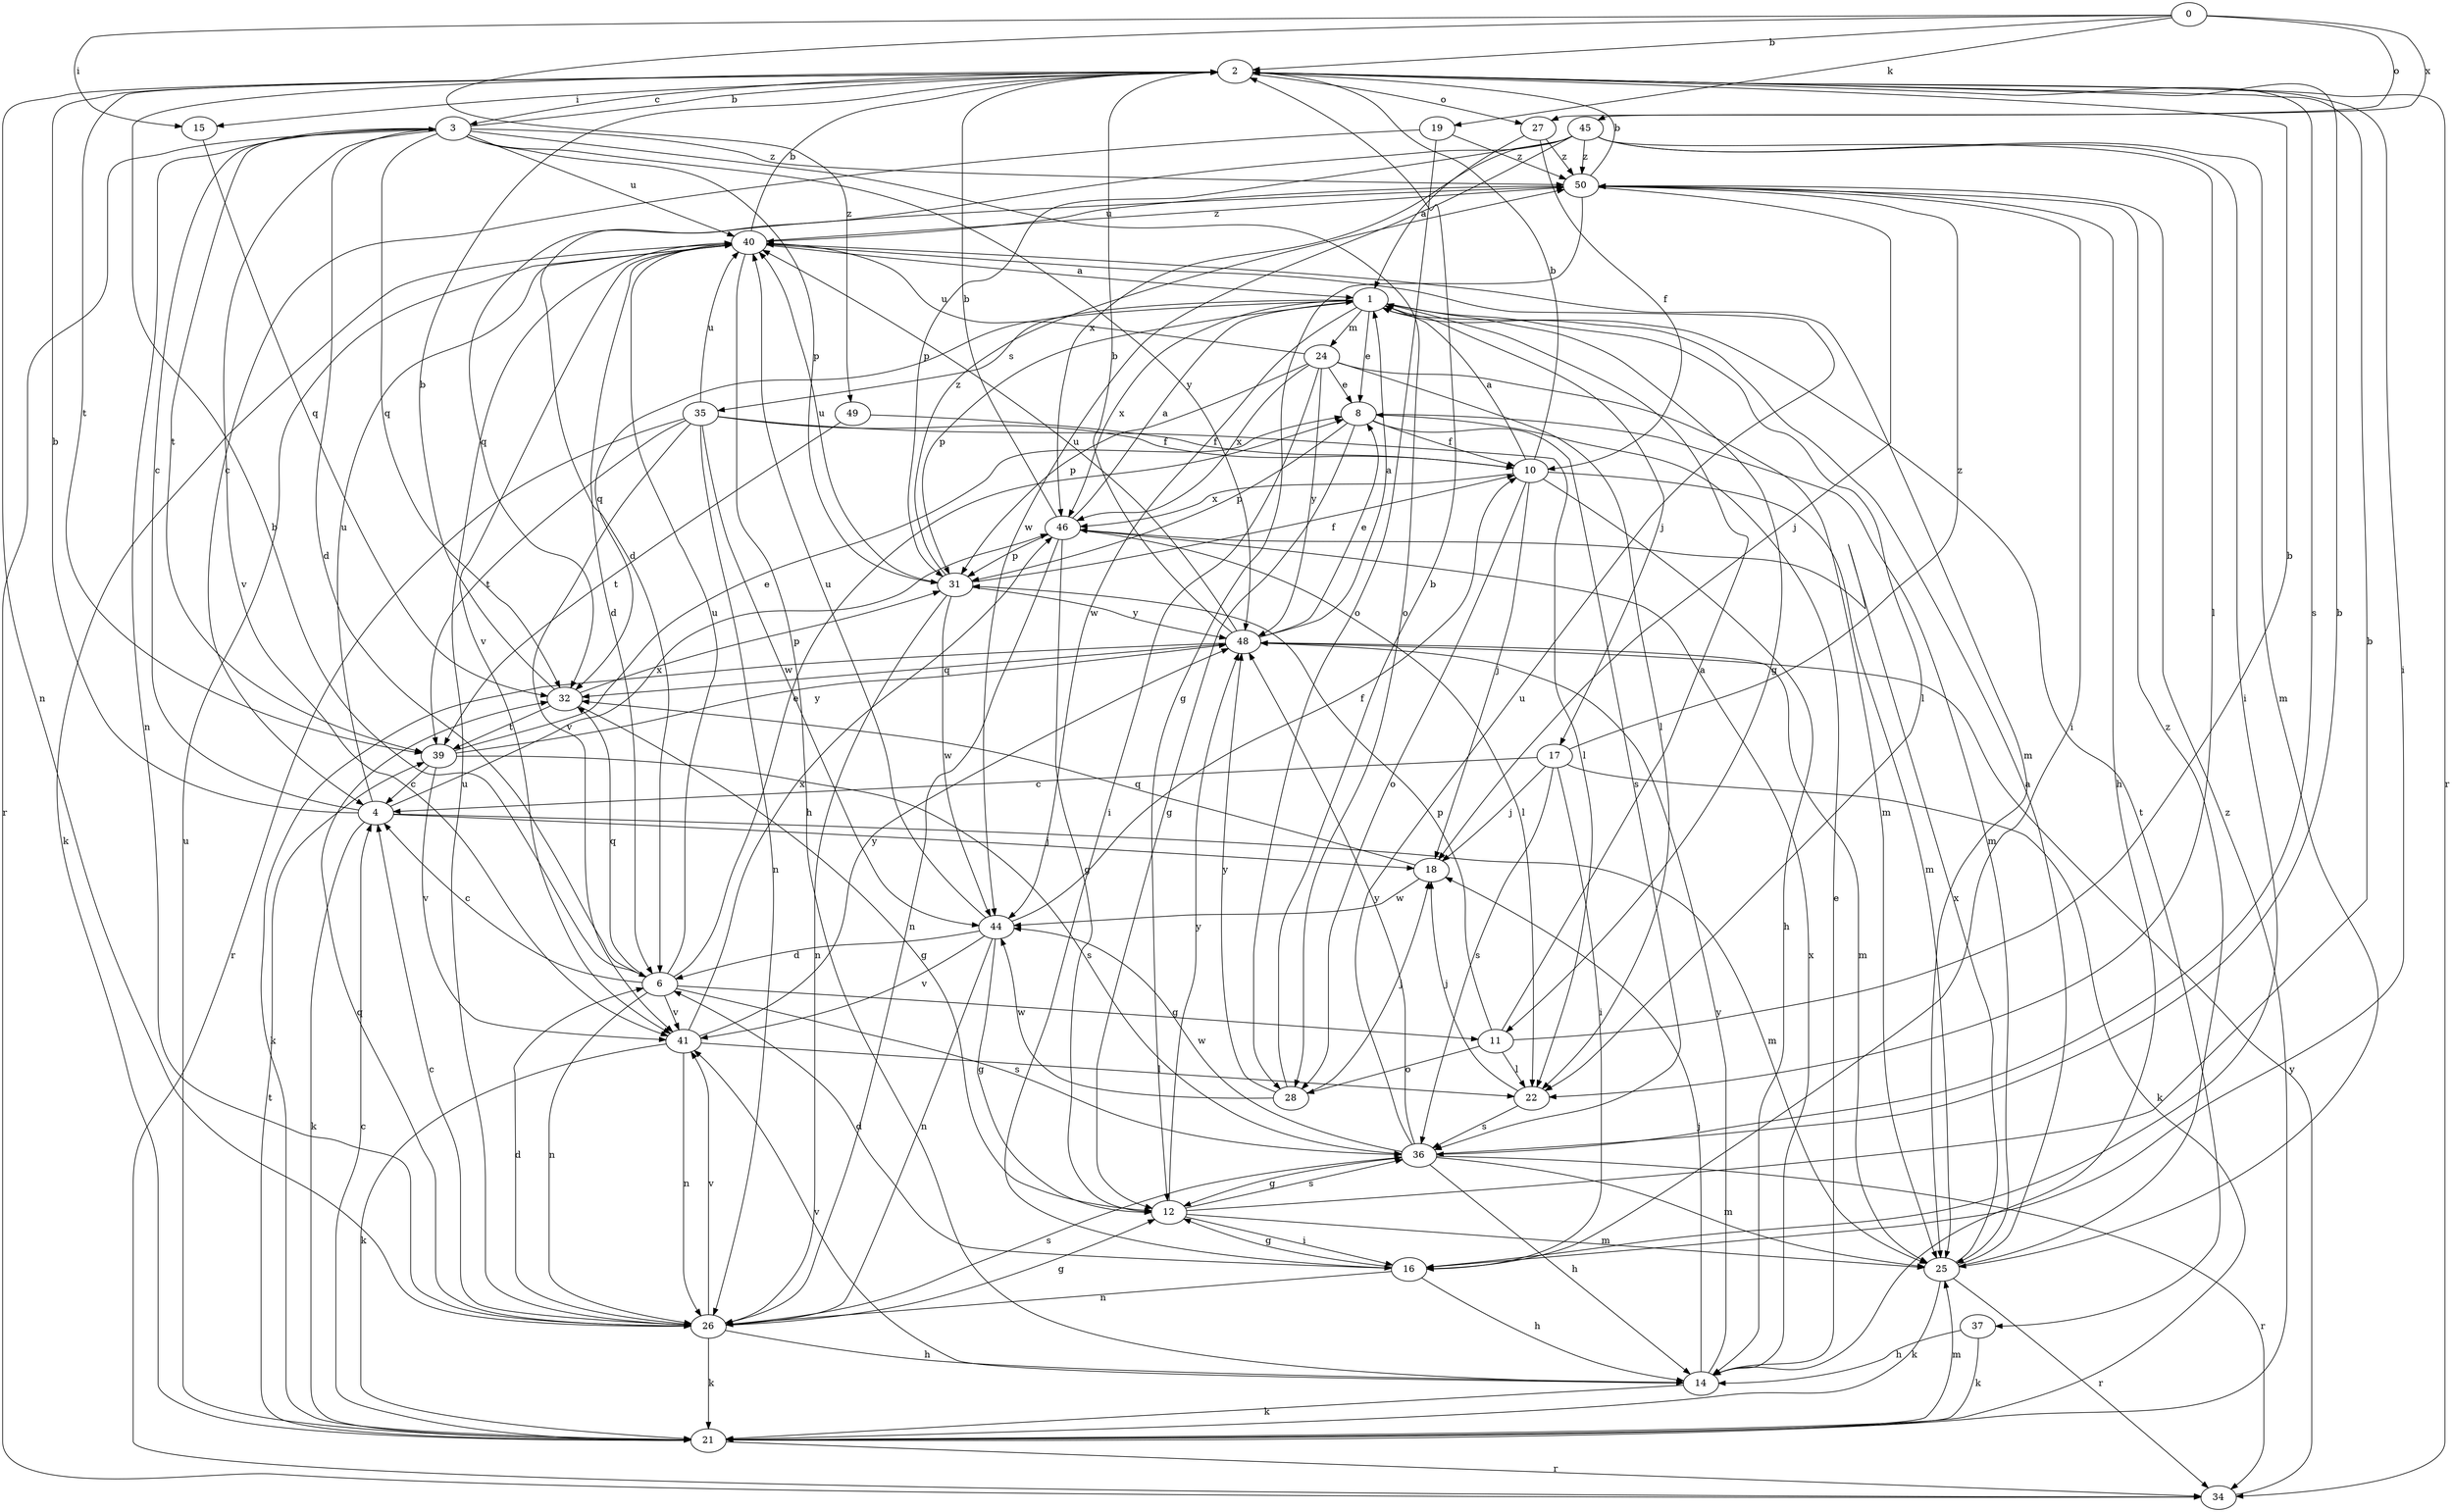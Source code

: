 strict digraph  {
0;
1;
2;
3;
4;
6;
8;
10;
11;
12;
14;
15;
16;
17;
18;
19;
21;
22;
24;
25;
26;
27;
28;
31;
32;
34;
35;
36;
37;
39;
40;
41;
44;
45;
46;
48;
49;
50;
0 -> 2  [label=b];
0 -> 15  [label=i];
0 -> 19  [label=k];
0 -> 27  [label=o];
0 -> 45  [label=x];
0 -> 49  [label=z];
1 -> 8  [label=e];
1 -> 11  [label=g];
1 -> 17  [label=j];
1 -> 22  [label=l];
1 -> 24  [label=m];
1 -> 31  [label=p];
1 -> 32  [label=q];
1 -> 35  [label=s];
1 -> 37  [label=t];
1 -> 44  [label=w];
1 -> 46  [label=x];
2 -> 3  [label=c];
2 -> 15  [label=i];
2 -> 16  [label=i];
2 -> 26  [label=n];
2 -> 27  [label=o];
2 -> 34  [label=r];
2 -> 36  [label=s];
2 -> 39  [label=t];
3 -> 2  [label=b];
3 -> 6  [label=d];
3 -> 26  [label=n];
3 -> 28  [label=o];
3 -> 31  [label=p];
3 -> 32  [label=q];
3 -> 34  [label=r];
3 -> 39  [label=t];
3 -> 40  [label=u];
3 -> 41  [label=v];
3 -> 48  [label=y];
3 -> 50  [label=z];
4 -> 2  [label=b];
4 -> 3  [label=c];
4 -> 18  [label=j];
4 -> 21  [label=k];
4 -> 25  [label=m];
4 -> 40  [label=u];
4 -> 46  [label=x];
6 -> 2  [label=b];
6 -> 4  [label=c];
6 -> 8  [label=e];
6 -> 11  [label=g];
6 -> 26  [label=n];
6 -> 32  [label=q];
6 -> 36  [label=s];
6 -> 40  [label=u];
6 -> 41  [label=v];
8 -> 10  [label=f];
8 -> 12  [label=g];
8 -> 25  [label=m];
8 -> 31  [label=p];
8 -> 36  [label=s];
10 -> 1  [label=a];
10 -> 2  [label=b];
10 -> 14  [label=h];
10 -> 18  [label=j];
10 -> 25  [label=m];
10 -> 28  [label=o];
10 -> 46  [label=x];
11 -> 1  [label=a];
11 -> 2  [label=b];
11 -> 22  [label=l];
11 -> 28  [label=o];
11 -> 31  [label=p];
12 -> 2  [label=b];
12 -> 16  [label=i];
12 -> 25  [label=m];
12 -> 36  [label=s];
12 -> 48  [label=y];
14 -> 8  [label=e];
14 -> 18  [label=j];
14 -> 21  [label=k];
14 -> 41  [label=v];
14 -> 46  [label=x];
14 -> 48  [label=y];
15 -> 32  [label=q];
16 -> 6  [label=d];
16 -> 12  [label=g];
16 -> 14  [label=h];
16 -> 26  [label=n];
17 -> 4  [label=c];
17 -> 16  [label=i];
17 -> 18  [label=j];
17 -> 21  [label=k];
17 -> 36  [label=s];
17 -> 50  [label=z];
18 -> 32  [label=q];
18 -> 44  [label=w];
19 -> 4  [label=c];
19 -> 28  [label=o];
19 -> 50  [label=z];
21 -> 4  [label=c];
21 -> 25  [label=m];
21 -> 34  [label=r];
21 -> 39  [label=t];
21 -> 40  [label=u];
21 -> 50  [label=z];
22 -> 18  [label=j];
22 -> 36  [label=s];
24 -> 8  [label=e];
24 -> 16  [label=i];
24 -> 22  [label=l];
24 -> 25  [label=m];
24 -> 31  [label=p];
24 -> 40  [label=u];
24 -> 46  [label=x];
24 -> 48  [label=y];
25 -> 1  [label=a];
25 -> 21  [label=k];
25 -> 34  [label=r];
25 -> 46  [label=x];
25 -> 50  [label=z];
26 -> 4  [label=c];
26 -> 6  [label=d];
26 -> 12  [label=g];
26 -> 14  [label=h];
26 -> 21  [label=k];
26 -> 32  [label=q];
26 -> 36  [label=s];
26 -> 40  [label=u];
26 -> 41  [label=v];
27 -> 1  [label=a];
27 -> 10  [label=f];
27 -> 50  [label=z];
28 -> 2  [label=b];
28 -> 18  [label=j];
28 -> 44  [label=w];
28 -> 48  [label=y];
31 -> 10  [label=f];
31 -> 26  [label=n];
31 -> 40  [label=u];
31 -> 44  [label=w];
31 -> 48  [label=y];
31 -> 50  [label=z];
32 -> 2  [label=b];
32 -> 12  [label=g];
32 -> 31  [label=p];
32 -> 39  [label=t];
34 -> 48  [label=y];
35 -> 10  [label=f];
35 -> 22  [label=l];
35 -> 26  [label=n];
35 -> 34  [label=r];
35 -> 39  [label=t];
35 -> 40  [label=u];
35 -> 41  [label=v];
35 -> 44  [label=w];
36 -> 2  [label=b];
36 -> 12  [label=g];
36 -> 14  [label=h];
36 -> 25  [label=m];
36 -> 34  [label=r];
36 -> 40  [label=u];
36 -> 44  [label=w];
36 -> 48  [label=y];
37 -> 14  [label=h];
37 -> 21  [label=k];
39 -> 4  [label=c];
39 -> 8  [label=e];
39 -> 36  [label=s];
39 -> 41  [label=v];
39 -> 48  [label=y];
40 -> 1  [label=a];
40 -> 2  [label=b];
40 -> 6  [label=d];
40 -> 14  [label=h];
40 -> 21  [label=k];
40 -> 25  [label=m];
40 -> 41  [label=v];
40 -> 50  [label=z];
41 -> 21  [label=k];
41 -> 22  [label=l];
41 -> 26  [label=n];
41 -> 46  [label=x];
41 -> 48  [label=y];
44 -> 6  [label=d];
44 -> 10  [label=f];
44 -> 12  [label=g];
44 -> 26  [label=n];
44 -> 40  [label=u];
44 -> 41  [label=v];
45 -> 6  [label=d];
45 -> 16  [label=i];
45 -> 22  [label=l];
45 -> 25  [label=m];
45 -> 31  [label=p];
45 -> 44  [label=w];
45 -> 46  [label=x];
45 -> 50  [label=z];
46 -> 1  [label=a];
46 -> 2  [label=b];
46 -> 12  [label=g];
46 -> 22  [label=l];
46 -> 26  [label=n];
46 -> 31  [label=p];
48 -> 1  [label=a];
48 -> 2  [label=b];
48 -> 8  [label=e];
48 -> 21  [label=k];
48 -> 25  [label=m];
48 -> 32  [label=q];
48 -> 40  [label=u];
49 -> 10  [label=f];
49 -> 39  [label=t];
50 -> 2  [label=b];
50 -> 12  [label=g];
50 -> 14  [label=h];
50 -> 16  [label=i];
50 -> 18  [label=j];
50 -> 32  [label=q];
50 -> 40  [label=u];
}

